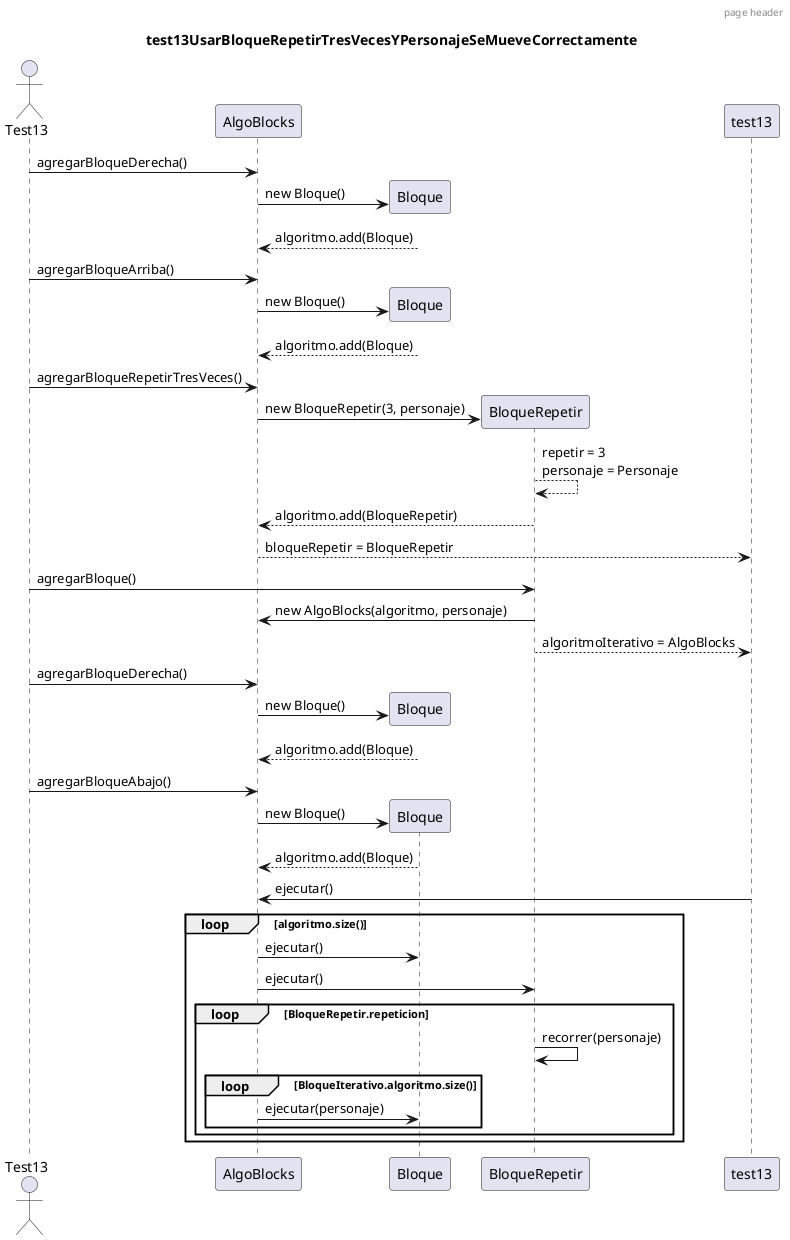 @startuml

header page header
title test13UsarBloqueRepetirTresVecesYPersonajeSeMueveCorrectamente
actor Test13

Test13 -> AlgoBlocks: agregarBloqueDerecha()
create Bloque
AlgoBlocks -> Bloque: new Bloque()
Bloque --> AlgoBlocks: algoritmo.add(Bloque)
Test13 -> AlgoBlocks: agregarBloqueArriba()
create Bloque
AlgoBlocks -> Bloque: new Bloque()
Bloque --> AlgoBlocks: algoritmo.add(Bloque)
Test13 -> AlgoBlocks: agregarBloqueRepetirTresVeces()
create BloqueRepetir
AlgoBlocks -> BloqueRepetir: new BloqueRepetir(3, personaje)
BloqueRepetir --> BloqueRepetir: repetir = 3\npersonaje = Personaje
BloqueRepetir --> AlgoBlocks: algoritmo.add(BloqueRepetir)
AlgoBlocks --> test13: bloqueRepetir = BloqueRepetir
Test13 -> BloqueRepetir: agregarBloque()
BloqueRepetir -> AlgoBlocks: new AlgoBlocks(algoritmo, personaje)
BloqueRepetir --> test13: algoritmoIterativo = AlgoBlocks
Test13 -> AlgoBlocks: agregarBloqueDerecha()
create Bloque
AlgoBlocks -> Bloque: new Bloque()
Bloque --> AlgoBlocks: algoritmo.add(Bloque)
Test13 -> AlgoBlocks: agregarBloqueAbajo()
create Bloque
AlgoBlocks -> Bloque: new Bloque()
Bloque --> AlgoBlocks: algoritmo.add(Bloque)
test13 -> AlgoBlocks: ejecutar()
loop algoritmo.size()
    AlgoBlocks -> Bloque: ejecutar()
    AlgoBlocks -> BloqueRepetir: ejecutar()
    loop BloqueRepetir.repeticion
        BloqueRepetir -> BloqueRepetir: recorrer(personaje)
        loop BloqueIterativo.algoritmo.size()
            AlgoBlocks -> Bloque: ejecutar(personaje)
        end
    end
end

@enduml